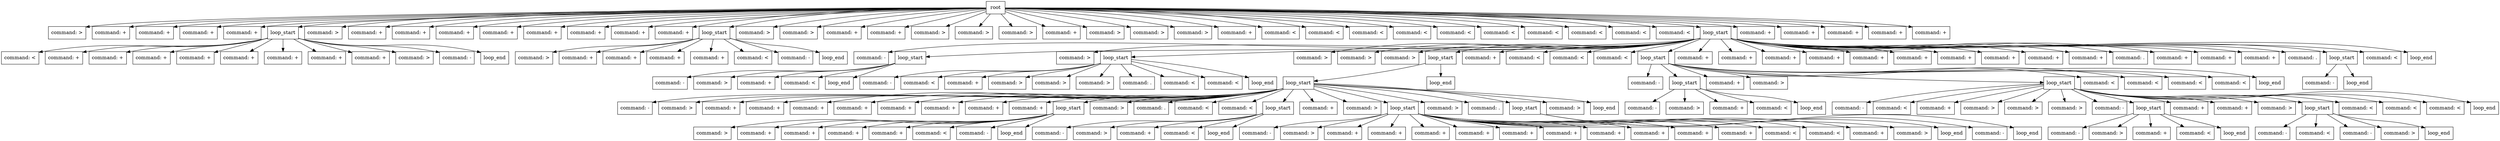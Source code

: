 digraph AST {
  node [shape=box];
  node1 [label="root"];
  node2 [label="command: >"];
  node1 -> node2;
  node3 [label="command: +"];
  node1 -> node3;
  node4 [label="command: +"];
  node1 -> node4;
  node5 [label="command: +"];
  node1 -> node5;
  node6 [label="command: +"];
  node1 -> node6;
  node7 [label="loop_start"];
  node1 -> node7;
  node8 [label="command: <"];
  node7 -> node8;
  node9 [label="command: +"];
  node7 -> node9;
  node10 [label="command: +"];
  node7 -> node10;
  node11 [label="command: +"];
  node7 -> node11;
  node12 [label="command: +"];
  node7 -> node12;
  node13 [label="command: +"];
  node7 -> node13;
  node14 [label="command: +"];
  node7 -> node14;
  node15 [label="command: +"];
  node7 -> node15;
  node16 [label="command: +"];
  node7 -> node16;
  node17 [label="command: >"];
  node7 -> node17;
  node18 [label="command: -"];
  node7 -> node18;
  node19 [label="loop_end"];
  node7 -> node19;
  node20 [label="command: >"];
  node1 -> node20;
  node21 [label="command: +"];
  node1 -> node21;
  node22 [label="command: +"];
  node1 -> node22;
  node23 [label="command: +"];
  node1 -> node23;
  node24 [label="command: +"];
  node1 -> node24;
  node25 [label="command: +"];
  node1 -> node25;
  node26 [label="command: +"];
  node1 -> node26;
  node27 [label="command: +"];
  node1 -> node27;
  node28 [label="command: +"];
  node1 -> node28;
  node29 [label="loop_start"];
  node1 -> node29;
  node30 [label="command: >"];
  node29 -> node30;
  node31 [label="command: +"];
  node29 -> node31;
  node32 [label="command: +"];
  node29 -> node32;
  node33 [label="command: +"];
  node29 -> node33;
  node34 [label="command: +"];
  node29 -> node34;
  node35 [label="command: <"];
  node29 -> node35;
  node36 [label="command: -"];
  node29 -> node36;
  node37 [label="loop_end"];
  node29 -> node37;
  node38 [label="command: >"];
  node1 -> node38;
  node39 [label="command: >"];
  node1 -> node39;
  node40 [label="command: +"];
  node1 -> node40;
  node41 [label="command: +"];
  node1 -> node41;
  node42 [label="command: >"];
  node1 -> node42;
  node43 [label="command: >"];
  node1 -> node43;
  node44 [label="command: >"];
  node1 -> node44;
  node45 [label="command: +"];
  node1 -> node45;
  node46 [label="command: >"];
  node1 -> node46;
  node47 [label="command: >"];
  node1 -> node47;
  node48 [label="command: >"];
  node1 -> node48;
  node49 [label="command: +"];
  node1 -> node49;
  node50 [label="command: <"];
  node1 -> node50;
  node51 [label="command: <"];
  node1 -> node51;
  node52 [label="command: <"];
  node1 -> node52;
  node53 [label="command: <"];
  node1 -> node53;
  node54 [label="command: <"];
  node1 -> node54;
  node55 [label="command: <"];
  node1 -> node55;
  node56 [label="command: <"];
  node1 -> node56;
  node57 [label="command: <"];
  node1 -> node57;
  node58 [label="command: <"];
  node1 -> node58;
  node59 [label="command: <"];
  node1 -> node59;
  node60 [label="loop_start"];
  node1 -> node60;
  node61 [label="command: -"];
  node60 -> node61;
  node62 [label="loop_start"];
  node60 -> node62;
  node63 [label="command: -"];
  node62 -> node63;
  node64 [label="command: >"];
  node62 -> node64;
  node65 [label="command: +"];
  node62 -> node65;
  node66 [label="command: <"];
  node62 -> node66;
  node67 [label="loop_end"];
  node62 -> node67;
  node68 [label="command: >"];
  node60 -> node68;
  node69 [label="loop_start"];
  node60 -> node69;
  node70 [label="command: -"];
  node69 -> node70;
  node71 [label="command: <"];
  node69 -> node71;
  node72 [label="command: +"];
  node69 -> node72;
  node73 [label="command: >"];
  node69 -> node73;
  node74 [label="command: >"];
  node69 -> node74;
  node75 [label="command: >"];
  node69 -> node75;
  node76 [label="command: ."];
  node69 -> node76;
  node77 [label="command: <"];
  node69 -> node77;
  node78 [label="command: <"];
  node69 -> node78;
  node79 [label="loop_end"];
  node69 -> node79;
  node80 [label="command: >"];
  node60 -> node80;
  node81 [label="command: >"];
  node60 -> node81;
  node82 [label="command: >"];
  node60 -> node82;
  node83 [label="loop_start"];
  node60 -> node83;
  node84 [label="loop_start"];
  node83 -> node84;
  node85 [label="command: -"];
  node84 -> node85;
  node86 [label="command: >"];
  node84 -> node86;
  node87 [label="command: +"];
  node84 -> node87;
  node88 [label="command: +"];
  node84 -> node88;
  node89 [label="command: +"];
  node84 -> node89;
  node90 [label="command: +"];
  node84 -> node90;
  node91 [label="command: +"];
  node84 -> node91;
  node92 [label="command: +"];
  node84 -> node92;
  node93 [label="command: +"];
  node84 -> node93;
  node94 [label="command: +"];
  node84 -> node94;
  node95 [label="loop_start"];
  node84 -> node95;
  node96 [label="command: >"];
  node95 -> node96;
  node97 [label="command: +"];
  node95 -> node97;
  node98 [label="command: +"];
  node95 -> node98;
  node99 [label="command: +"];
  node95 -> node99;
  node100 [label="command: +"];
  node95 -> node100;
  node101 [label="command: <"];
  node95 -> node101;
  node102 [label="command: -"];
  node95 -> node102;
  node103 [label="loop_end"];
  node95 -> node103;
  node104 [label="command: >"];
  node84 -> node104;
  node105 [label="command: ."];
  node84 -> node105;
  node106 [label="command: <"];
  node84 -> node106;
  node107 [label="command: <"];
  node84 -> node107;
  node108 [label="loop_start"];
  node84 -> node108;
  node109 [label="command: -"];
  node108 -> node109;
  node110 [label="command: >"];
  node108 -> node110;
  node111 [label="command: +"];
  node108 -> node111;
  node112 [label="command: <"];
  node108 -> node112;
  node113 [label="loop_end"];
  node108 -> node113;
  node114 [label="command: +"];
  node84 -> node114;
  node115 [label="command: >"];
  node84 -> node115;
  node116 [label="loop_start"];
  node84 -> node116;
  node117 [label="command: -"];
  node116 -> node117;
  node118 [label="command: >"];
  node116 -> node118;
  node119 [label="command: +"];
  node116 -> node119;
  node120 [label="command: +"];
  node116 -> node120;
  node121 [label="command: +"];
  node116 -> node121;
  node122 [label="command: +"];
  node116 -> node122;
  node123 [label="command: +"];
  node116 -> node123;
  node124 [label="command: +"];
  node116 -> node124;
  node125 [label="command: +"];
  node116 -> node125;
  node126 [label="command: +"];
  node116 -> node126;
  node127 [label="command: +"];
  node116 -> node127;
  node128 [label="command: +"];
  node116 -> node128;
  node129 [label="command: <"];
  node116 -> node129;
  node130 [label="command: <"];
  node116 -> node130;
  node131 [label="command: +"];
  node116 -> node131;
  node132 [label="command: >"];
  node116 -> node132;
  node133 [label="loop_end"];
  node116 -> node133;
  node134 [label="command: >"];
  node84 -> node134;
  node135 [label="command: ."];
  node84 -> node135;
  node136 [label="loop_start"];
  node84 -> node136;
  node137 [label="command: -"];
  node136 -> node137;
  node138 [label="loop_end"];
  node136 -> node138;
  node139 [label="command: >"];
  node84 -> node139;
  node140 [label="loop_end"];
  node84 -> node140;
  node141 [label="loop_end"];
  node83 -> node141;
  node142 [label="command: +"];
  node60 -> node142;
  node143 [label="command: <"];
  node60 -> node143;
  node144 [label="command: <"];
  node60 -> node144;
  node145 [label="command: <"];
  node60 -> node145;
  node146 [label="loop_start"];
  node60 -> node146;
  node147 [label="command: -"];
  node146 -> node147;
  node148 [label="loop_start"];
  node146 -> node148;
  node149 [label="command: -"];
  node148 -> node149;
  node150 [label="command: >"];
  node148 -> node150;
  node151 [label="command: +"];
  node148 -> node151;
  node152 [label="command: <"];
  node148 -> node152;
  node153 [label="loop_end"];
  node148 -> node153;
  node154 [label="command: +"];
  node146 -> node154;
  node155 [label="command: >"];
  node146 -> node155;
  node156 [label="loop_start"];
  node146 -> node156;
  node157 [label="command: -"];
  node156 -> node157;
  node158 [label="command: <"];
  node156 -> node158;
  node159 [label="command: +"];
  node156 -> node159;
  node160 [label="command: >"];
  node156 -> node160;
  node161 [label="command: >"];
  node156 -> node161;
  node162 [label="command: >"];
  node156 -> node162;
  node163 [label="command: -"];
  node156 -> node163;
  node164 [label="loop_start"];
  node156 -> node164;
  node165 [label="command: -"];
  node164 -> node165;
  node166 [label="command: >"];
  node164 -> node166;
  node167 [label="command: +"];
  node164 -> node167;
  node168 [label="command: <"];
  node164 -> node168;
  node169 [label="loop_end"];
  node164 -> node169;
  node170 [label="command: +"];
  node156 -> node170;
  node171 [label="command: +"];
  node156 -> node171;
  node172 [label="command: >"];
  node156 -> node172;
  node173 [label="loop_start"];
  node156 -> node173;
  node174 [label="command: -"];
  node173 -> node174;
  node175 [label="command: <"];
  node173 -> node175;
  node176 [label="command: -"];
  node173 -> node176;
  node177 [label="command: >"];
  node173 -> node177;
  node178 [label="loop_end"];
  node173 -> node178;
  node179 [label="command: <"];
  node156 -> node179;
  node180 [label="command: <"];
  node156 -> node180;
  node181 [label="command: <"];
  node156 -> node181;
  node182 [label="loop_end"];
  node156 -> node182;
  node183 [label="command: <"];
  node146 -> node183;
  node184 [label="command: <"];
  node146 -> node184;
  node185 [label="command: <"];
  node146 -> node185;
  node186 [label="command: <"];
  node146 -> node186;
  node187 [label="loop_end"];
  node146 -> node187;
  node188 [label="command: +"];
  node60 -> node188;
  node189 [label="command: +"];
  node60 -> node189;
  node190 [label="command: +"];
  node60 -> node190;
  node191 [label="command: +"];
  node60 -> node191;
  node192 [label="command: +"];
  node60 -> node192;
  node193 [label="command: +"];
  node60 -> node193;
  node194 [label="command: +"];
  node60 -> node194;
  node195 [label="command: +"];
  node60 -> node195;
  node196 [label="command: +"];
  node60 -> node196;
  node197 [label="command: +"];
  node60 -> node197;
  node198 [label="command: ."];
  node60 -> node198;
  node199 [label="command: +"];
  node60 -> node199;
  node200 [label="command: +"];
  node60 -> node200;
  node201 [label="command: +"];
  node60 -> node201;
  node202 [label="command: ."];
  node60 -> node202;
  node203 [label="loop_start"];
  node60 -> node203;
  node204 [label="command: -"];
  node203 -> node204;
  node205 [label="loop_end"];
  node203 -> node205;
  node206 [label="command: <"];
  node60 -> node206;
  node207 [label="loop_end"];
  node60 -> node207;
  node208 [label="command: +"];
  node1 -> node208;
  node209 [label="command: +"];
  node1 -> node209;
  node210 [label="command: +"];
  node1 -> node210;
  node211 [label="command: +"];
  node1 -> node211;
  node212 [label="command: +"];
  node1 -> node212;
}
